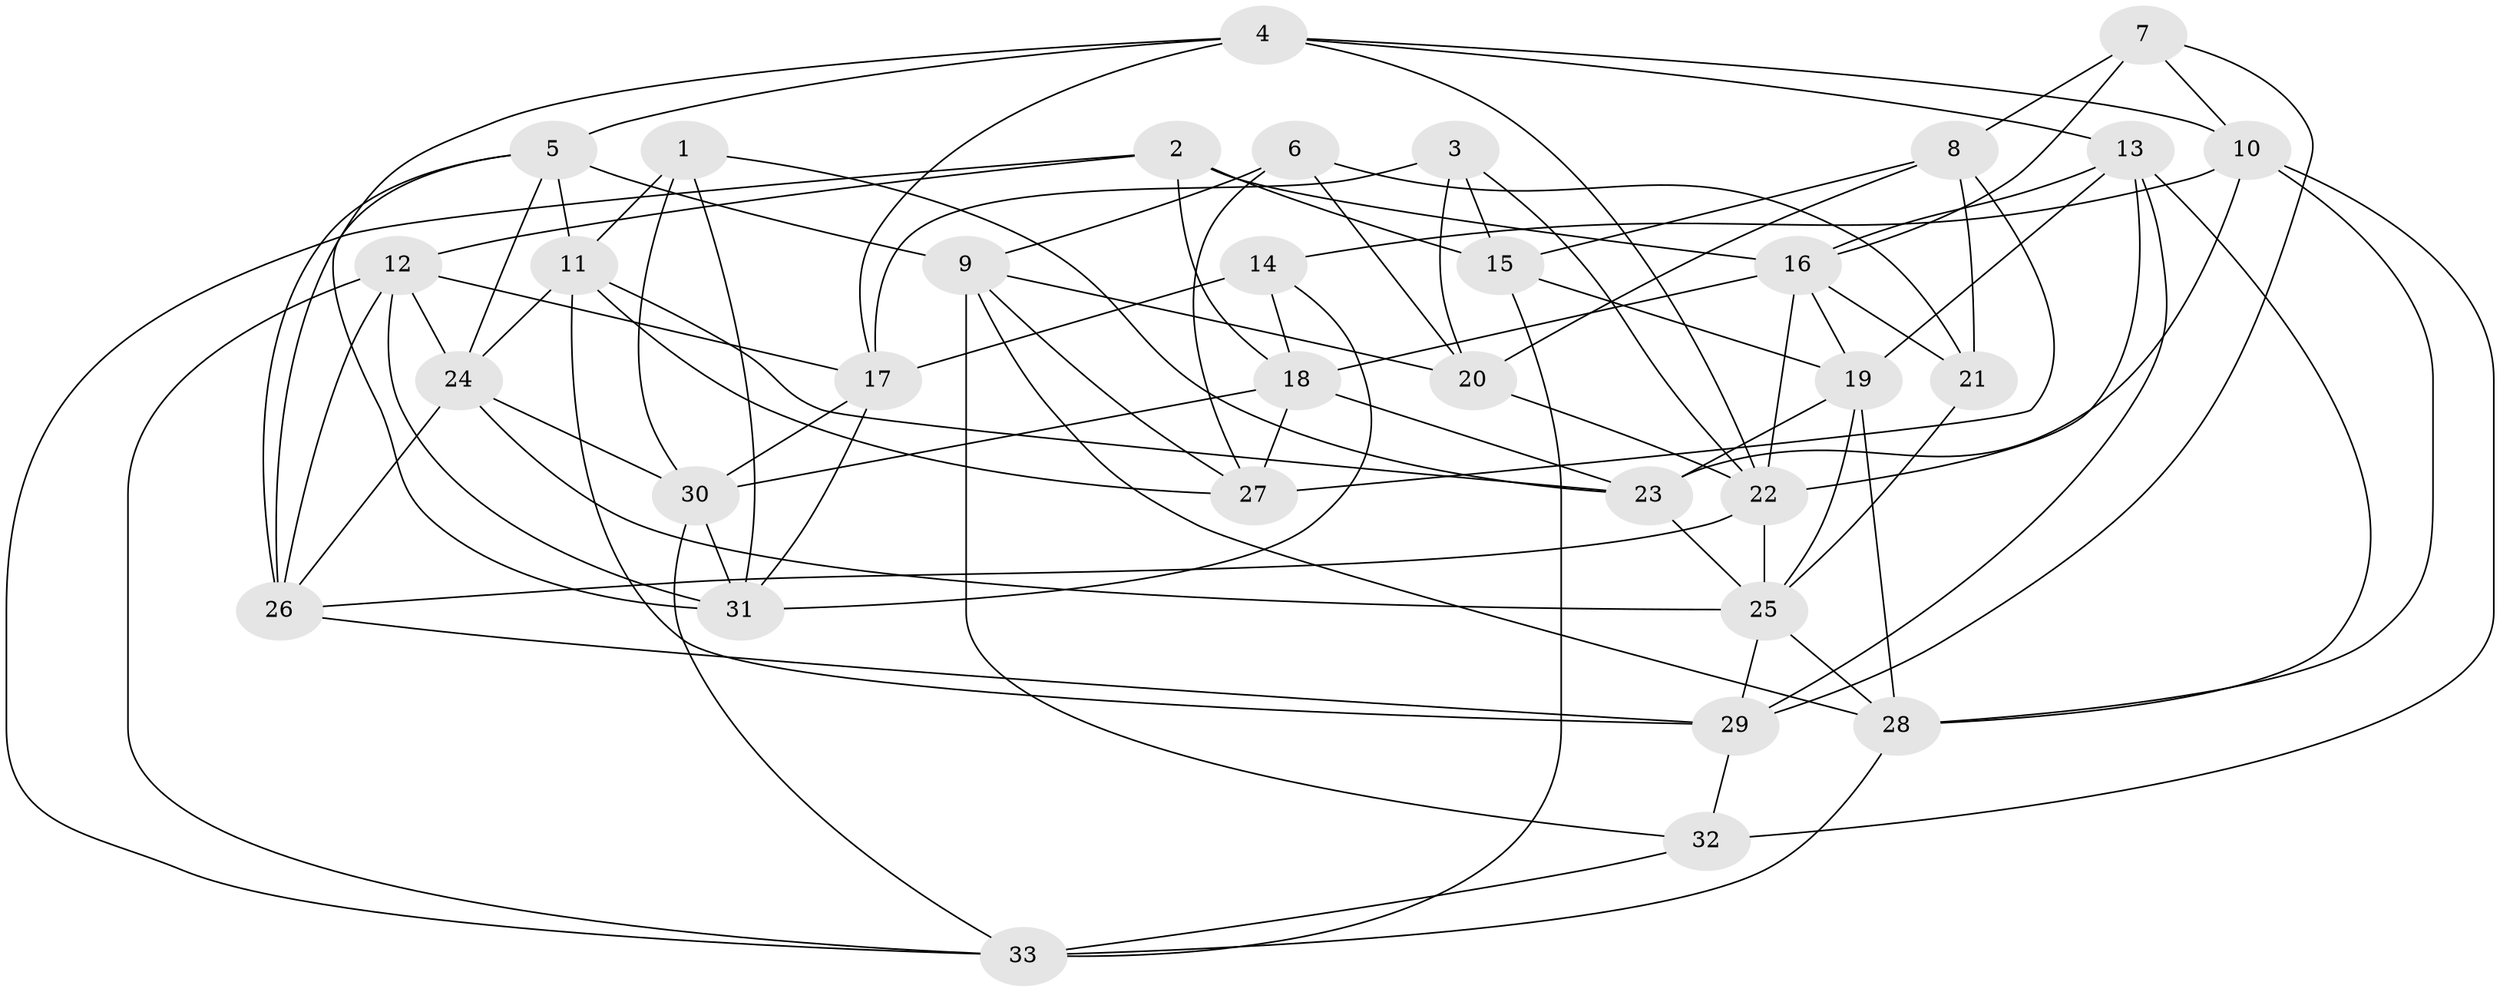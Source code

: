 // original degree distribution, {4: 1.0}
// Generated by graph-tools (version 1.1) at 2025/50/03/09/25 03:50:51]
// undirected, 33 vertices, 91 edges
graph export_dot {
graph [start="1"]
  node [color=gray90,style=filled];
  1;
  2;
  3;
  4;
  5;
  6;
  7;
  8;
  9;
  10;
  11;
  12;
  13;
  14;
  15;
  16;
  17;
  18;
  19;
  20;
  21;
  22;
  23;
  24;
  25;
  26;
  27;
  28;
  29;
  30;
  31;
  32;
  33;
  1 -- 11 [weight=1.0];
  1 -- 23 [weight=1.0];
  1 -- 30 [weight=1.0];
  1 -- 31 [weight=1.0];
  2 -- 12 [weight=1.0];
  2 -- 15 [weight=2.0];
  2 -- 16 [weight=1.0];
  2 -- 18 [weight=1.0];
  2 -- 33 [weight=1.0];
  3 -- 15 [weight=1.0];
  3 -- 17 [weight=1.0];
  3 -- 20 [weight=1.0];
  3 -- 22 [weight=1.0];
  4 -- 5 [weight=1.0];
  4 -- 10 [weight=1.0];
  4 -- 13 [weight=1.0];
  4 -- 17 [weight=1.0];
  4 -- 22 [weight=1.0];
  4 -- 26 [weight=1.0];
  5 -- 9 [weight=1.0];
  5 -- 11 [weight=1.0];
  5 -- 24 [weight=1.0];
  5 -- 26 [weight=1.0];
  5 -- 31 [weight=1.0];
  6 -- 9 [weight=1.0];
  6 -- 20 [weight=1.0];
  6 -- 21 [weight=1.0];
  6 -- 27 [weight=1.0];
  7 -- 8 [weight=1.0];
  7 -- 10 [weight=1.0];
  7 -- 16 [weight=1.0];
  7 -- 29 [weight=1.0];
  8 -- 15 [weight=1.0];
  8 -- 20 [weight=1.0];
  8 -- 21 [weight=1.0];
  8 -- 27 [weight=2.0];
  9 -- 20 [weight=1.0];
  9 -- 27 [weight=1.0];
  9 -- 28 [weight=1.0];
  9 -- 32 [weight=1.0];
  10 -- 14 [weight=1.0];
  10 -- 23 [weight=1.0];
  10 -- 28 [weight=1.0];
  10 -- 32 [weight=1.0];
  11 -- 23 [weight=1.0];
  11 -- 24 [weight=1.0];
  11 -- 27 [weight=1.0];
  11 -- 29 [weight=1.0];
  12 -- 17 [weight=1.0];
  12 -- 24 [weight=1.0];
  12 -- 26 [weight=1.0];
  12 -- 31 [weight=1.0];
  12 -- 33 [weight=1.0];
  13 -- 16 [weight=1.0];
  13 -- 19 [weight=1.0];
  13 -- 22 [weight=1.0];
  13 -- 28 [weight=1.0];
  13 -- 29 [weight=1.0];
  14 -- 17 [weight=1.0];
  14 -- 18 [weight=1.0];
  14 -- 31 [weight=1.0];
  15 -- 19 [weight=1.0];
  15 -- 33 [weight=1.0];
  16 -- 18 [weight=1.0];
  16 -- 19 [weight=1.0];
  16 -- 21 [weight=2.0];
  16 -- 22 [weight=1.0];
  17 -- 30 [weight=1.0];
  17 -- 31 [weight=1.0];
  18 -- 23 [weight=1.0];
  18 -- 27 [weight=1.0];
  18 -- 30 [weight=1.0];
  19 -- 23 [weight=1.0];
  19 -- 25 [weight=1.0];
  19 -- 28 [weight=1.0];
  20 -- 22 [weight=2.0];
  21 -- 25 [weight=2.0];
  22 -- 25 [weight=1.0];
  22 -- 26 [weight=1.0];
  23 -- 25 [weight=1.0];
  24 -- 25 [weight=1.0];
  24 -- 26 [weight=1.0];
  24 -- 30 [weight=1.0];
  25 -- 28 [weight=1.0];
  25 -- 29 [weight=1.0];
  26 -- 29 [weight=1.0];
  28 -- 33 [weight=1.0];
  29 -- 32 [weight=1.0];
  30 -- 31 [weight=1.0];
  30 -- 33 [weight=1.0];
  32 -- 33 [weight=1.0];
}
